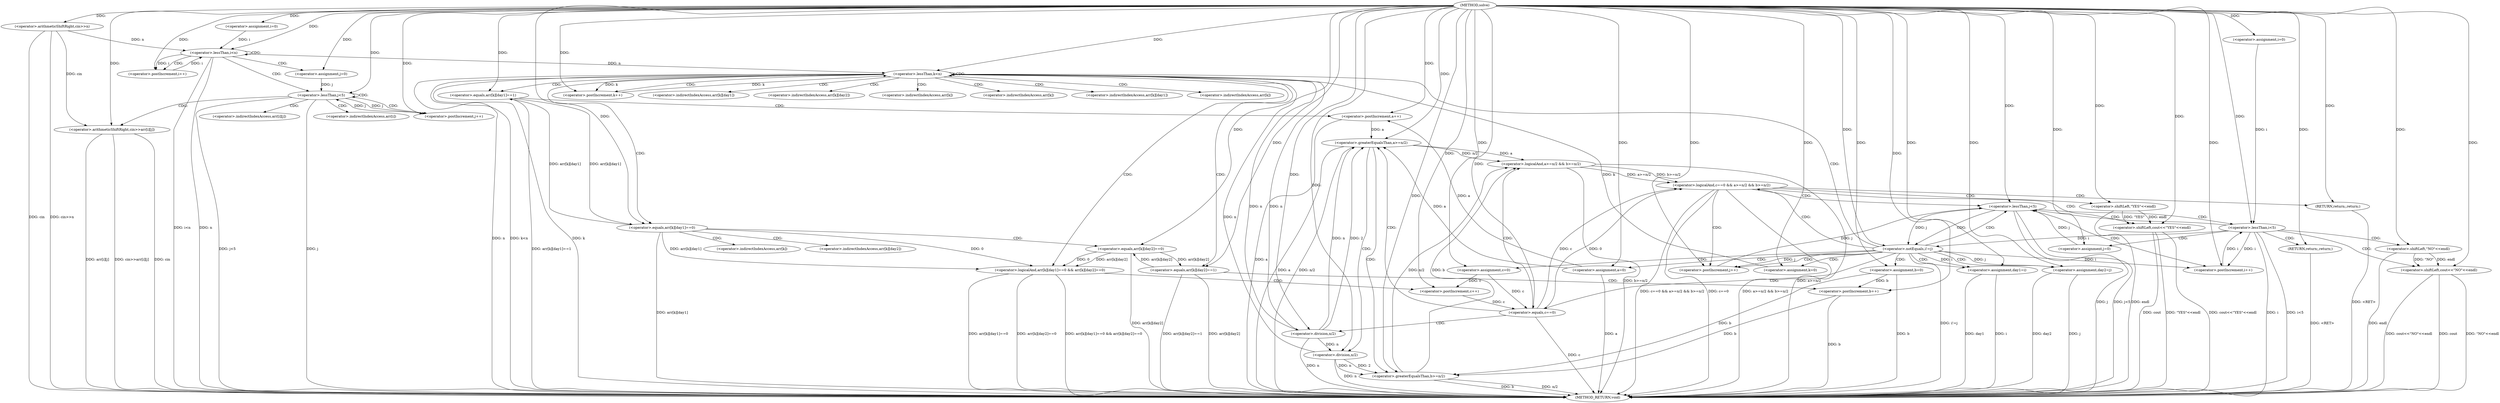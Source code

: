 digraph "solve" {  
"1000728" [label = "(METHOD,solve)" ]
"1000896" [label = "(METHOD_RETURN,void)" ]
"1000731" [label = "(<operator>.arithmeticShiftRight,cin>>n)" ]
"1000890" [label = "(<operator>.shiftLeft,cout<<\"NO\"<<endl)" ]
"1000895" [label = "(RETURN,return;,return;)" ]
"1000741" [label = "(<operator>.assignment,i=0)" ]
"1000744" [label = "(<operator>.lessThan,i<n)" ]
"1000747" [label = "(<operator>.postIncrement,i++)" ]
"1000770" [label = "(<operator>.assignment,i=0)" ]
"1000773" [label = "(<operator>.lessThan,i<5)" ]
"1000776" [label = "(<operator>.postIncrement,i++)" ]
"1000892" [label = "(<operator>.shiftLeft,\"NO\"<<endl)" ]
"1000752" [label = "(<operator>.assignment,j=0)" ]
"1000755" [label = "(<operator>.lessThan,j<5)" ]
"1000758" [label = "(<operator>.postIncrement,j++)" ]
"1000781" [label = "(<operator>.assignment,j=0)" ]
"1000784" [label = "(<operator>.lessThan,j<5)" ]
"1000787" [label = "(<operator>.postIncrement,j++)" ]
"1000761" [label = "(<operator>.arithmeticShiftRight,cin>>arr[i][j])" ]
"1000791" [label = "(<operator>.notEquals,i!=j)" ]
"1000796" [label = "(<operator>.assignment,day1=i)" ]
"1000800" [label = "(<operator>.assignment,day2=j)" ]
"1000804" [label = "(<operator>.assignment,a=0)" ]
"1000808" [label = "(<operator>.assignment,b=0)" ]
"1000812" [label = "(<operator>.assignment,c=0)" ]
"1000817" [label = "(<operator>.assignment,k=0)" ]
"1000820" [label = "(<operator>.lessThan,k<n)" ]
"1000823" [label = "(<operator>.postIncrement,k++)" ]
"1000868" [label = "(<operator>.logicalAnd,c==0 && a>=n/2 && b>=n/2)" ]
"1000884" [label = "(<operator>.shiftLeft,cout<<\"YES\"<<endl)" ]
"1000889" [label = "(RETURN,return;,return;)" ]
"1000827" [label = "(<operator>.equals,arr[k][day1]==1)" ]
"1000838" [label = "(<operator>.equals,arr[k][day2]==1)" ]
"1000849" [label = "(<operator>.logicalAnd,arr[k][day1]==0 && arr[k][day2]==0)" ]
"1000869" [label = "(<operator>.equals,c==0)" ]
"1000872" [label = "(<operator>.logicalAnd,a>=n/2 && b>=n/2)" ]
"1000835" [label = "(<operator>.postIncrement,a++)" ]
"1000846" [label = "(<operator>.postIncrement,b++)" ]
"1000865" [label = "(<operator>.postIncrement,c++)" ]
"1000873" [label = "(<operator>.greaterEqualsThan,a>=n/2)" ]
"1000878" [label = "(<operator>.greaterEqualsThan,b>=n/2)" ]
"1000886" [label = "(<operator>.shiftLeft,\"YES\"<<endl)" ]
"1000850" [label = "(<operator>.equals,arr[k][day1]==0)" ]
"1000857" [label = "(<operator>.equals,arr[k][day2]==0)" ]
"1000875" [label = "(<operator>.division,n/2)" ]
"1000880" [label = "(<operator>.division,n/2)" ]
"1000763" [label = "(<operator>.indirectIndexAccess,arr[i][j])" ]
"1000764" [label = "(<operator>.indirectIndexAccess,arr[i])" ]
"1000828" [label = "(<operator>.indirectIndexAccess,arr[k][day1])" ]
"1000839" [label = "(<operator>.indirectIndexAccess,arr[k][day2])" ]
"1000829" [label = "(<operator>.indirectIndexAccess,arr[k])" ]
"1000840" [label = "(<operator>.indirectIndexAccess,arr[k])" ]
"1000851" [label = "(<operator>.indirectIndexAccess,arr[k][day1])" ]
"1000858" [label = "(<operator>.indirectIndexAccess,arr[k][day2])" ]
"1000852" [label = "(<operator>.indirectIndexAccess,arr[k])" ]
"1000859" [label = "(<operator>.indirectIndexAccess,arr[k])" ]
  "1000731" -> "1000896"  [ label = "DDG: cin"] 
  "1000731" -> "1000896"  [ label = "DDG: cin>>n"] 
  "1000744" -> "1000896"  [ label = "DDG: n"] 
  "1000744" -> "1000896"  [ label = "DDG: i<n"] 
  "1000773" -> "1000896"  [ label = "DDG: i"] 
  "1000773" -> "1000896"  [ label = "DDG: i<5"] 
  "1000890" -> "1000896"  [ label = "DDG: cout"] 
  "1000892" -> "1000896"  [ label = "DDG: endl"] 
  "1000890" -> "1000896"  [ label = "DDG: \"NO\"<<endl"] 
  "1000890" -> "1000896"  [ label = "DDG: cout<<\"NO\"<<endl"] 
  "1000784" -> "1000896"  [ label = "DDG: j"] 
  "1000784" -> "1000896"  [ label = "DDG: j<5"] 
  "1000791" -> "1000896"  [ label = "DDG: i!=j"] 
  "1000796" -> "1000896"  [ label = "DDG: day1"] 
  "1000796" -> "1000896"  [ label = "DDG: i"] 
  "1000800" -> "1000896"  [ label = "DDG: day2"] 
  "1000800" -> "1000896"  [ label = "DDG: j"] 
  "1000804" -> "1000896"  [ label = "DDG: a"] 
  "1000808" -> "1000896"  [ label = "DDG: b"] 
  "1000820" -> "1000896"  [ label = "DDG: k"] 
  "1000820" -> "1000896"  [ label = "DDG: n"] 
  "1000820" -> "1000896"  [ label = "DDG: k<n"] 
  "1000869" -> "1000896"  [ label = "DDG: c"] 
  "1000868" -> "1000896"  [ label = "DDG: c==0"] 
  "1000873" -> "1000896"  [ label = "DDG: a"] 
  "1000875" -> "1000896"  [ label = "DDG: n"] 
  "1000873" -> "1000896"  [ label = "DDG: n/2"] 
  "1000872" -> "1000896"  [ label = "DDG: a>=n/2"] 
  "1000878" -> "1000896"  [ label = "DDG: b"] 
  "1000880" -> "1000896"  [ label = "DDG: n"] 
  "1000878" -> "1000896"  [ label = "DDG: n/2"] 
  "1000872" -> "1000896"  [ label = "DDG: b>=n/2"] 
  "1000868" -> "1000896"  [ label = "DDG: a>=n/2 && b>=n/2"] 
  "1000868" -> "1000896"  [ label = "DDG: c==0 && a>=n/2 && b>=n/2"] 
  "1000884" -> "1000896"  [ label = "DDG: cout"] 
  "1000886" -> "1000896"  [ label = "DDG: endl"] 
  "1000884" -> "1000896"  [ label = "DDG: \"YES\"<<endl"] 
  "1000884" -> "1000896"  [ label = "DDG: cout<<\"YES\"<<endl"] 
  "1000827" -> "1000896"  [ label = "DDG: arr[k][day1]==1"] 
  "1000835" -> "1000896"  [ label = "DDG: a"] 
  "1000838" -> "1000896"  [ label = "DDG: arr[k][day2]"] 
  "1000838" -> "1000896"  [ label = "DDG: arr[k][day2]==1"] 
  "1000846" -> "1000896"  [ label = "DDG: b"] 
  "1000850" -> "1000896"  [ label = "DDG: arr[k][day1]"] 
  "1000849" -> "1000896"  [ label = "DDG: arr[k][day1]==0"] 
  "1000857" -> "1000896"  [ label = "DDG: arr[k][day2]"] 
  "1000849" -> "1000896"  [ label = "DDG: arr[k][day2]==0"] 
  "1000849" -> "1000896"  [ label = "DDG: arr[k][day1]==0 && arr[k][day2]==0"] 
  "1000755" -> "1000896"  [ label = "DDG: j"] 
  "1000755" -> "1000896"  [ label = "DDG: j<5"] 
  "1000761" -> "1000896"  [ label = "DDG: cin"] 
  "1000761" -> "1000896"  [ label = "DDG: arr[i][j]"] 
  "1000761" -> "1000896"  [ label = "DDG: cin>>arr[i][j]"] 
  "1000889" -> "1000896"  [ label = "DDG: <RET>"] 
  "1000895" -> "1000896"  [ label = "DDG: <RET>"] 
  "1000728" -> "1000895"  [ label = "DDG: "] 
  "1000728" -> "1000731"  [ label = "DDG: "] 
  "1000728" -> "1000741"  [ label = "DDG: "] 
  "1000728" -> "1000770"  [ label = "DDG: "] 
  "1000728" -> "1000890"  [ label = "DDG: "] 
  "1000892" -> "1000890"  [ label = "DDG: endl"] 
  "1000892" -> "1000890"  [ label = "DDG: \"NO\""] 
  "1000741" -> "1000744"  [ label = "DDG: i"] 
  "1000747" -> "1000744"  [ label = "DDG: i"] 
  "1000728" -> "1000744"  [ label = "DDG: "] 
  "1000731" -> "1000744"  [ label = "DDG: n"] 
  "1000744" -> "1000747"  [ label = "DDG: i"] 
  "1000728" -> "1000747"  [ label = "DDG: "] 
  "1000770" -> "1000773"  [ label = "DDG: i"] 
  "1000776" -> "1000773"  [ label = "DDG: i"] 
  "1000728" -> "1000773"  [ label = "DDG: "] 
  "1000773" -> "1000776"  [ label = "DDG: i"] 
  "1000791" -> "1000776"  [ label = "DDG: i"] 
  "1000728" -> "1000776"  [ label = "DDG: "] 
  "1000728" -> "1000892"  [ label = "DDG: "] 
  "1000728" -> "1000752"  [ label = "DDG: "] 
  "1000728" -> "1000781"  [ label = "DDG: "] 
  "1000752" -> "1000755"  [ label = "DDG: j"] 
  "1000758" -> "1000755"  [ label = "DDG: j"] 
  "1000728" -> "1000755"  [ label = "DDG: "] 
  "1000755" -> "1000758"  [ label = "DDG: j"] 
  "1000728" -> "1000758"  [ label = "DDG: "] 
  "1000781" -> "1000784"  [ label = "DDG: j"] 
  "1000787" -> "1000784"  [ label = "DDG: j"] 
  "1000728" -> "1000784"  [ label = "DDG: "] 
  "1000791" -> "1000787"  [ label = "DDG: j"] 
  "1000728" -> "1000787"  [ label = "DDG: "] 
  "1000731" -> "1000761"  [ label = "DDG: cin"] 
  "1000728" -> "1000761"  [ label = "DDG: "] 
  "1000773" -> "1000791"  [ label = "DDG: i"] 
  "1000728" -> "1000791"  [ label = "DDG: "] 
  "1000784" -> "1000791"  [ label = "DDG: j"] 
  "1000791" -> "1000796"  [ label = "DDG: i"] 
  "1000728" -> "1000796"  [ label = "DDG: "] 
  "1000791" -> "1000800"  [ label = "DDG: j"] 
  "1000728" -> "1000800"  [ label = "DDG: "] 
  "1000728" -> "1000804"  [ label = "DDG: "] 
  "1000728" -> "1000808"  [ label = "DDG: "] 
  "1000728" -> "1000812"  [ label = "DDG: "] 
  "1000728" -> "1000817"  [ label = "DDG: "] 
  "1000817" -> "1000820"  [ label = "DDG: k"] 
  "1000823" -> "1000820"  [ label = "DDG: k"] 
  "1000728" -> "1000820"  [ label = "DDG: "] 
  "1000744" -> "1000820"  [ label = "DDG: n"] 
  "1000875" -> "1000820"  [ label = "DDG: n"] 
  "1000880" -> "1000820"  [ label = "DDG: n"] 
  "1000820" -> "1000823"  [ label = "DDG: k"] 
  "1000728" -> "1000823"  [ label = "DDG: "] 
  "1000869" -> "1000868"  [ label = "DDG: 0"] 
  "1000869" -> "1000868"  [ label = "DDG: c"] 
  "1000872" -> "1000868"  [ label = "DDG: a>=n/2"] 
  "1000872" -> "1000868"  [ label = "DDG: b>=n/2"] 
  "1000728" -> "1000889"  [ label = "DDG: "] 
  "1000812" -> "1000869"  [ label = "DDG: c"] 
  "1000865" -> "1000869"  [ label = "DDG: c"] 
  "1000728" -> "1000869"  [ label = "DDG: "] 
  "1000873" -> "1000872"  [ label = "DDG: a"] 
  "1000873" -> "1000872"  [ label = "DDG: n/2"] 
  "1000878" -> "1000872"  [ label = "DDG: n/2"] 
  "1000878" -> "1000872"  [ label = "DDG: b"] 
  "1000728" -> "1000884"  [ label = "DDG: "] 
  "1000886" -> "1000884"  [ label = "DDG: endl"] 
  "1000886" -> "1000884"  [ label = "DDG: \"YES\""] 
  "1000850" -> "1000827"  [ label = "DDG: arr[k][day1]"] 
  "1000728" -> "1000827"  [ label = "DDG: "] 
  "1000857" -> "1000838"  [ label = "DDG: arr[k][day2]"] 
  "1000728" -> "1000838"  [ label = "DDG: "] 
  "1000850" -> "1000849"  [ label = "DDG: arr[k][day1]"] 
  "1000850" -> "1000849"  [ label = "DDG: 0"] 
  "1000857" -> "1000849"  [ label = "DDG: arr[k][day2]"] 
  "1000857" -> "1000849"  [ label = "DDG: 0"] 
  "1000804" -> "1000873"  [ label = "DDG: a"] 
  "1000835" -> "1000873"  [ label = "DDG: a"] 
  "1000728" -> "1000873"  [ label = "DDG: "] 
  "1000875" -> "1000873"  [ label = "DDG: n"] 
  "1000875" -> "1000873"  [ label = "DDG: 2"] 
  "1000808" -> "1000878"  [ label = "DDG: b"] 
  "1000846" -> "1000878"  [ label = "DDG: b"] 
  "1000728" -> "1000878"  [ label = "DDG: "] 
  "1000880" -> "1000878"  [ label = "DDG: 2"] 
  "1000880" -> "1000878"  [ label = "DDG: n"] 
  "1000728" -> "1000886"  [ label = "DDG: "] 
  "1000804" -> "1000835"  [ label = "DDG: a"] 
  "1000728" -> "1000835"  [ label = "DDG: "] 
  "1000808" -> "1000846"  [ label = "DDG: b"] 
  "1000728" -> "1000846"  [ label = "DDG: "] 
  "1000827" -> "1000850"  [ label = "DDG: arr[k][day1]"] 
  "1000728" -> "1000850"  [ label = "DDG: "] 
  "1000838" -> "1000857"  [ label = "DDG: arr[k][day2]"] 
  "1000728" -> "1000857"  [ label = "DDG: "] 
  "1000812" -> "1000865"  [ label = "DDG: c"] 
  "1000728" -> "1000865"  [ label = "DDG: "] 
  "1000820" -> "1000875"  [ label = "DDG: n"] 
  "1000728" -> "1000875"  [ label = "DDG: "] 
  "1000875" -> "1000880"  [ label = "DDG: n"] 
  "1000728" -> "1000880"  [ label = "DDG: "] 
  "1000744" -> "1000755"  [ label = "CDG: "] 
  "1000744" -> "1000747"  [ label = "CDG: "] 
  "1000744" -> "1000744"  [ label = "CDG: "] 
  "1000744" -> "1000752"  [ label = "CDG: "] 
  "1000773" -> "1000781"  [ label = "CDG: "] 
  "1000773" -> "1000892"  [ label = "CDG: "] 
  "1000773" -> "1000784"  [ label = "CDG: "] 
  "1000773" -> "1000890"  [ label = "CDG: "] 
  "1000773" -> "1000895"  [ label = "CDG: "] 
  "1000755" -> "1000764"  [ label = "CDG: "] 
  "1000755" -> "1000755"  [ label = "CDG: "] 
  "1000755" -> "1000761"  [ label = "CDG: "] 
  "1000755" -> "1000758"  [ label = "CDG: "] 
  "1000755" -> "1000763"  [ label = "CDG: "] 
  "1000784" -> "1000773"  [ label = "CDG: "] 
  "1000784" -> "1000776"  [ label = "CDG: "] 
  "1000784" -> "1000791"  [ label = "CDG: "] 
  "1000791" -> "1000784"  [ label = "CDG: "] 
  "1000791" -> "1000800"  [ label = "CDG: "] 
  "1000791" -> "1000796"  [ label = "CDG: "] 
  "1000791" -> "1000812"  [ label = "CDG: "] 
  "1000791" -> "1000869"  [ label = "CDG: "] 
  "1000791" -> "1000820"  [ label = "CDG: "] 
  "1000791" -> "1000804"  [ label = "CDG: "] 
  "1000791" -> "1000868"  [ label = "CDG: "] 
  "1000791" -> "1000787"  [ label = "CDG: "] 
  "1000791" -> "1000817"  [ label = "CDG: "] 
  "1000791" -> "1000808"  [ label = "CDG: "] 
  "1000820" -> "1000849"  [ label = "CDG: "] 
  "1000820" -> "1000823"  [ label = "CDG: "] 
  "1000820" -> "1000852"  [ label = "CDG: "] 
  "1000820" -> "1000840"  [ label = "CDG: "] 
  "1000820" -> "1000827"  [ label = "CDG: "] 
  "1000820" -> "1000850"  [ label = "CDG: "] 
  "1000820" -> "1000820"  [ label = "CDG: "] 
  "1000820" -> "1000851"  [ label = "CDG: "] 
  "1000820" -> "1000828"  [ label = "CDG: "] 
  "1000820" -> "1000838"  [ label = "CDG: "] 
  "1000820" -> "1000829"  [ label = "CDG: "] 
  "1000820" -> "1000839"  [ label = "CDG: "] 
  "1000868" -> "1000784"  [ label = "CDG: "] 
  "1000868" -> "1000886"  [ label = "CDG: "] 
  "1000868" -> "1000884"  [ label = "CDG: "] 
  "1000868" -> "1000889"  [ label = "CDG: "] 
  "1000868" -> "1000787"  [ label = "CDG: "] 
  "1000869" -> "1000875"  [ label = "CDG: "] 
  "1000869" -> "1000872"  [ label = "CDG: "] 
  "1000869" -> "1000873"  [ label = "CDG: "] 
  "1000827" -> "1000835"  [ label = "CDG: "] 
  "1000838" -> "1000846"  [ label = "CDG: "] 
  "1000849" -> "1000865"  [ label = "CDG: "] 
  "1000873" -> "1000880"  [ label = "CDG: "] 
  "1000873" -> "1000878"  [ label = "CDG: "] 
  "1000850" -> "1000859"  [ label = "CDG: "] 
  "1000850" -> "1000858"  [ label = "CDG: "] 
  "1000850" -> "1000857"  [ label = "CDG: "] 
}
